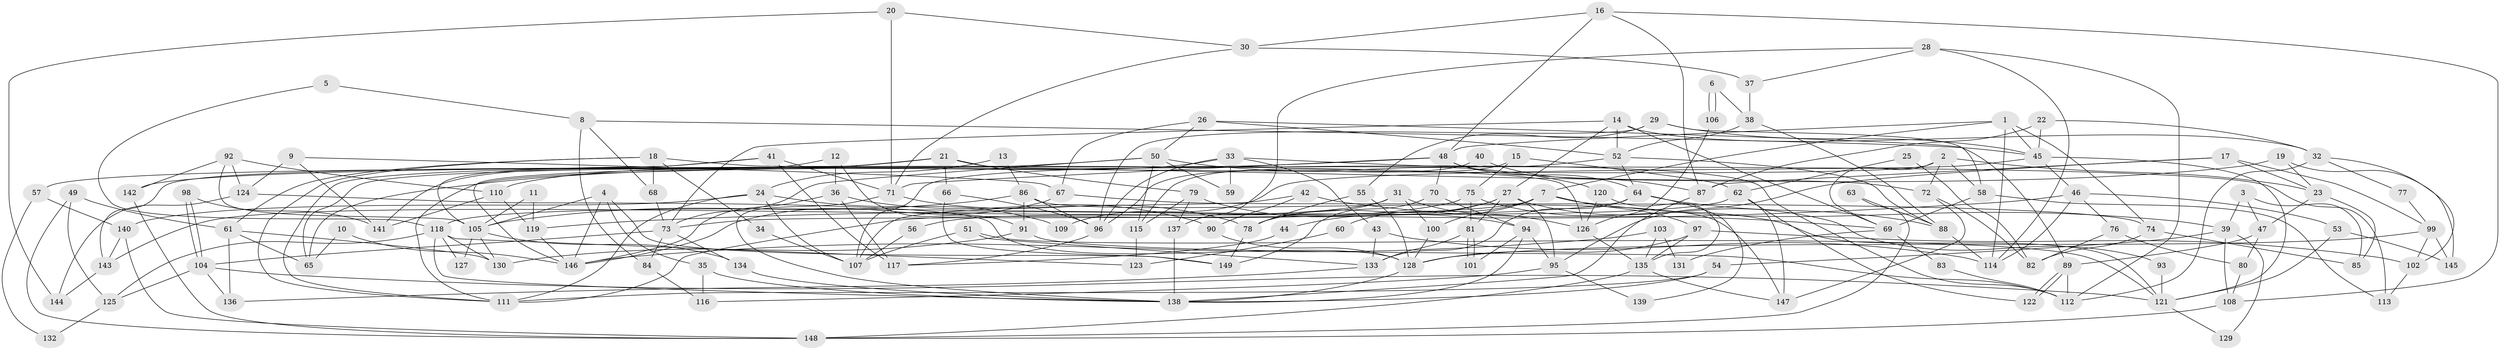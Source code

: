 // Generated by graph-tools (version 1.1) at 2025/26/03/09/25 03:26:15]
// undirected, 149 vertices, 298 edges
graph export_dot {
graph [start="1"]
  node [color=gray90,style=filled];
  1;
  2;
  3;
  4;
  5;
  6;
  7;
  8;
  9;
  10;
  11;
  12;
  13;
  14;
  15;
  16;
  17;
  18;
  19;
  20;
  21;
  22;
  23;
  24;
  25;
  26;
  27;
  28;
  29;
  30;
  31;
  32;
  33;
  34;
  35;
  36;
  37;
  38;
  39;
  40;
  41;
  42;
  43;
  44;
  45;
  46;
  47;
  48;
  49;
  50;
  51;
  52;
  53;
  54;
  55;
  56;
  57;
  58;
  59;
  60;
  61;
  62;
  63;
  64;
  65;
  66;
  67;
  68;
  69;
  70;
  71;
  72;
  73;
  74;
  75;
  76;
  77;
  78;
  79;
  80;
  81;
  82;
  83;
  84;
  85;
  86;
  87;
  88;
  89;
  90;
  91;
  92;
  93;
  94;
  95;
  96;
  97;
  98;
  99;
  100;
  101;
  102;
  103;
  104;
  105;
  106;
  107;
  108;
  109;
  110;
  111;
  112;
  113;
  114;
  115;
  116;
  117;
  118;
  119;
  120;
  121;
  122;
  123;
  124;
  125;
  126;
  127;
  128;
  129;
  130;
  131;
  132;
  133;
  134;
  135;
  136;
  137;
  138;
  139;
  140;
  141;
  142;
  143;
  144;
  145;
  146;
  147;
  148;
  149;
  1 -- 7;
  1 -- 45;
  1 -- 48;
  1 -- 74;
  1 -- 114;
  2 -- 69;
  2 -- 143;
  2 -- 23;
  2 -- 58;
  2 -- 72;
  3 -- 39;
  3 -- 85;
  3 -- 47;
  4 -- 105;
  4 -- 35;
  4 -- 146;
  4 -- 149;
  5 -- 118;
  5 -- 8;
  6 -- 38;
  6 -- 106;
  6 -- 106;
  7 -- 100;
  7 -- 97;
  7 -- 39;
  7 -- 60;
  7 -- 143;
  8 -- 68;
  8 -- 45;
  8 -- 84;
  9 -- 141;
  9 -- 67;
  9 -- 124;
  10 -- 65;
  10 -- 146;
  11 -- 119;
  11 -- 105;
  12 -- 36;
  12 -- 91;
  12 -- 141;
  13 -- 24;
  13 -- 86;
  14 -- 32;
  14 -- 52;
  14 -- 27;
  14 -- 69;
  14 -- 73;
  15 -- 75;
  15 -- 115;
  15 -- 62;
  16 -- 30;
  16 -- 48;
  16 -- 87;
  16 -- 108;
  17 -- 23;
  17 -- 87;
  17 -- 95;
  17 -- 99;
  18 -- 61;
  18 -- 111;
  18 -- 34;
  18 -- 68;
  18 -- 126;
  19 -- 145;
  19 -- 65;
  19 -- 23;
  20 -- 71;
  20 -- 30;
  20 -- 144;
  21 -- 79;
  21 -- 146;
  21 -- 57;
  21 -- 65;
  21 -- 66;
  21 -- 112;
  22 -- 87;
  22 -- 32;
  22 -- 45;
  23 -- 47;
  23 -- 85;
  24 -- 111;
  24 -- 140;
  24 -- 107;
  24 -- 109;
  25 -- 82;
  25 -- 62;
  26 -- 50;
  26 -- 89;
  26 -- 52;
  26 -- 67;
  27 -- 81;
  27 -- 44;
  27 -- 78;
  27 -- 93;
  27 -- 95;
  28 -- 112;
  28 -- 114;
  28 -- 37;
  28 -- 137;
  29 -- 55;
  29 -- 45;
  29 -- 58;
  29 -- 96;
  30 -- 71;
  30 -- 37;
  31 -- 78;
  31 -- 126;
  31 -- 56;
  31 -- 100;
  32 -- 102;
  32 -- 112;
  32 -- 77;
  33 -- 96;
  33 -- 43;
  33 -- 59;
  33 -- 110;
  33 -- 113;
  34 -- 107;
  35 -- 116;
  35 -- 138;
  36 -- 146;
  36 -- 117;
  36 -- 90;
  37 -- 38;
  38 -- 88;
  38 -- 52;
  39 -- 108;
  39 -- 54;
  39 -- 129;
  40 -- 87;
  40 -- 96;
  41 -- 105;
  41 -- 71;
  41 -- 111;
  41 -- 117;
  42 -- 90;
  42 -- 69;
  42 -- 107;
  43 -- 133;
  43 -- 114;
  44 -- 117;
  45 -- 121;
  45 -- 46;
  45 -- 109;
  46 -- 114;
  46 -- 53;
  46 -- 76;
  46 -- 119;
  47 -- 80;
  47 -- 89;
  48 -- 64;
  48 -- 70;
  48 -- 71;
  48 -- 72;
  48 -- 142;
  49 -- 125;
  49 -- 148;
  49 -- 61;
  50 -- 111;
  50 -- 120;
  50 -- 59;
  50 -- 73;
  50 -- 115;
  51 -- 133;
  51 -- 107;
  51 -- 121;
  52 -- 107;
  52 -- 64;
  52 -- 88;
  53 -- 121;
  53 -- 145;
  54 -- 138;
  54 -- 111;
  55 -- 128;
  55 -- 78;
  56 -- 107;
  57 -- 140;
  57 -- 132;
  58 -- 69;
  58 -- 113;
  60 -- 123;
  61 -- 136;
  61 -- 65;
  61 -- 130;
  62 -- 118;
  62 -- 122;
  62 -- 147;
  63 -- 88;
  63 -- 148;
  64 -- 73;
  64 -- 88;
  64 -- 133;
  64 -- 139;
  66 -- 149;
  66 -- 96;
  67 -- 146;
  67 -- 74;
  68 -- 73;
  69 -- 83;
  69 -- 131;
  70 -- 149;
  70 -- 94;
  71 -- 138;
  71 -- 78;
  72 -- 82;
  72 -- 147;
  73 -- 84;
  73 -- 104;
  73 -- 134;
  74 -- 82;
  74 -- 85;
  75 -- 121;
  75 -- 111;
  75 -- 81;
  76 -- 82;
  76 -- 80;
  77 -- 99;
  78 -- 149;
  79 -- 94;
  79 -- 137;
  79 -- 115;
  80 -- 108;
  81 -- 101;
  81 -- 101;
  81 -- 133;
  83 -- 112;
  84 -- 116;
  86 -- 147;
  86 -- 96;
  86 -- 91;
  86 -- 105;
  87 -- 138;
  88 -- 114;
  89 -- 122;
  89 -- 122;
  89 -- 112;
  90 -- 128;
  91 -- 112;
  91 -- 130;
  92 -- 124;
  92 -- 105;
  92 -- 110;
  92 -- 142;
  93 -- 121;
  94 -- 95;
  94 -- 101;
  94 -- 138;
  95 -- 116;
  95 -- 139;
  96 -- 117;
  97 -- 135;
  97 -- 102;
  97 -- 128;
  98 -- 141;
  98 -- 104;
  98 -- 104;
  99 -- 128;
  99 -- 102;
  99 -- 145;
  100 -- 128;
  102 -- 113;
  103 -- 135;
  103 -- 146;
  103 -- 131;
  104 -- 121;
  104 -- 125;
  104 -- 136;
  105 -- 130;
  105 -- 127;
  105 -- 134;
  106 -- 126;
  108 -- 148;
  110 -- 119;
  110 -- 141;
  115 -- 123;
  118 -- 130;
  118 -- 138;
  118 -- 123;
  118 -- 125;
  118 -- 127;
  119 -- 146;
  120 -- 135;
  120 -- 126;
  121 -- 129;
  124 -- 128;
  124 -- 144;
  125 -- 132;
  126 -- 135;
  128 -- 138;
  133 -- 136;
  134 -- 138;
  135 -- 148;
  135 -- 147;
  137 -- 138;
  140 -- 148;
  140 -- 143;
  142 -- 148;
  143 -- 144;
}
